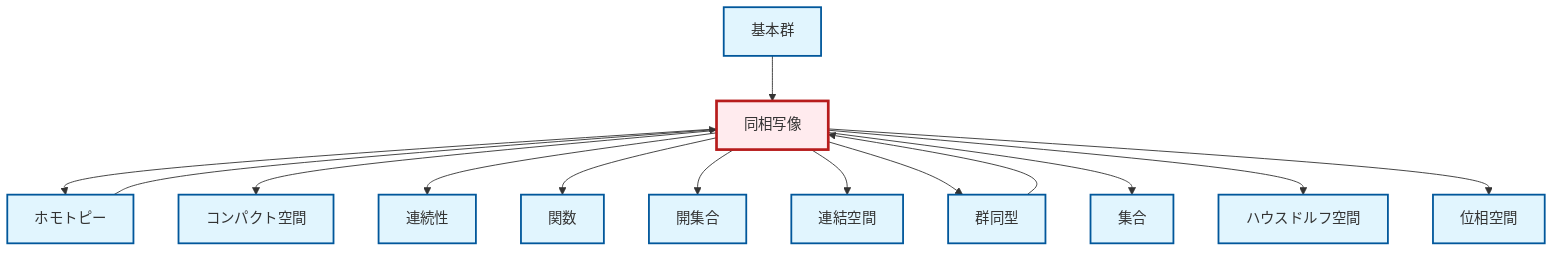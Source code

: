 graph TD
    classDef definition fill:#e1f5fe,stroke:#01579b,stroke-width:2px
    classDef theorem fill:#f3e5f5,stroke:#4a148c,stroke-width:2px
    classDef axiom fill:#fff3e0,stroke:#e65100,stroke-width:2px
    classDef example fill:#e8f5e9,stroke:#1b5e20,stroke-width:2px
    classDef current fill:#ffebee,stroke:#b71c1c,stroke-width:3px
    def-fundamental-group["基本群"]:::definition
    def-open-set["開集合"]:::definition
    def-connected["連結空間"]:::definition
    def-continuity["連続性"]:::definition
    def-function["関数"]:::definition
    def-homotopy["ホモトピー"]:::definition
    def-compact["コンパクト空間"]:::definition
    def-isomorphism["群同型"]:::definition
    def-topological-space["位相空間"]:::definition
    def-homeomorphism["同相写像"]:::definition
    def-hausdorff["ハウスドルフ空間"]:::definition
    def-set["集合"]:::definition
    def-homeomorphism --> def-homotopy
    def-homeomorphism --> def-compact
    def-fundamental-group --> def-homeomorphism
    def-homotopy --> def-homeomorphism
    def-homeomorphism --> def-continuity
    def-homeomorphism --> def-function
    def-homeomorphism --> def-open-set
    def-homeomorphism --> def-connected
    def-homeomorphism --> def-isomorphism
    def-homeomorphism --> def-set
    def-homeomorphism --> def-hausdorff
    def-homeomorphism --> def-topological-space
    def-isomorphism --> def-homeomorphism
    class def-homeomorphism current